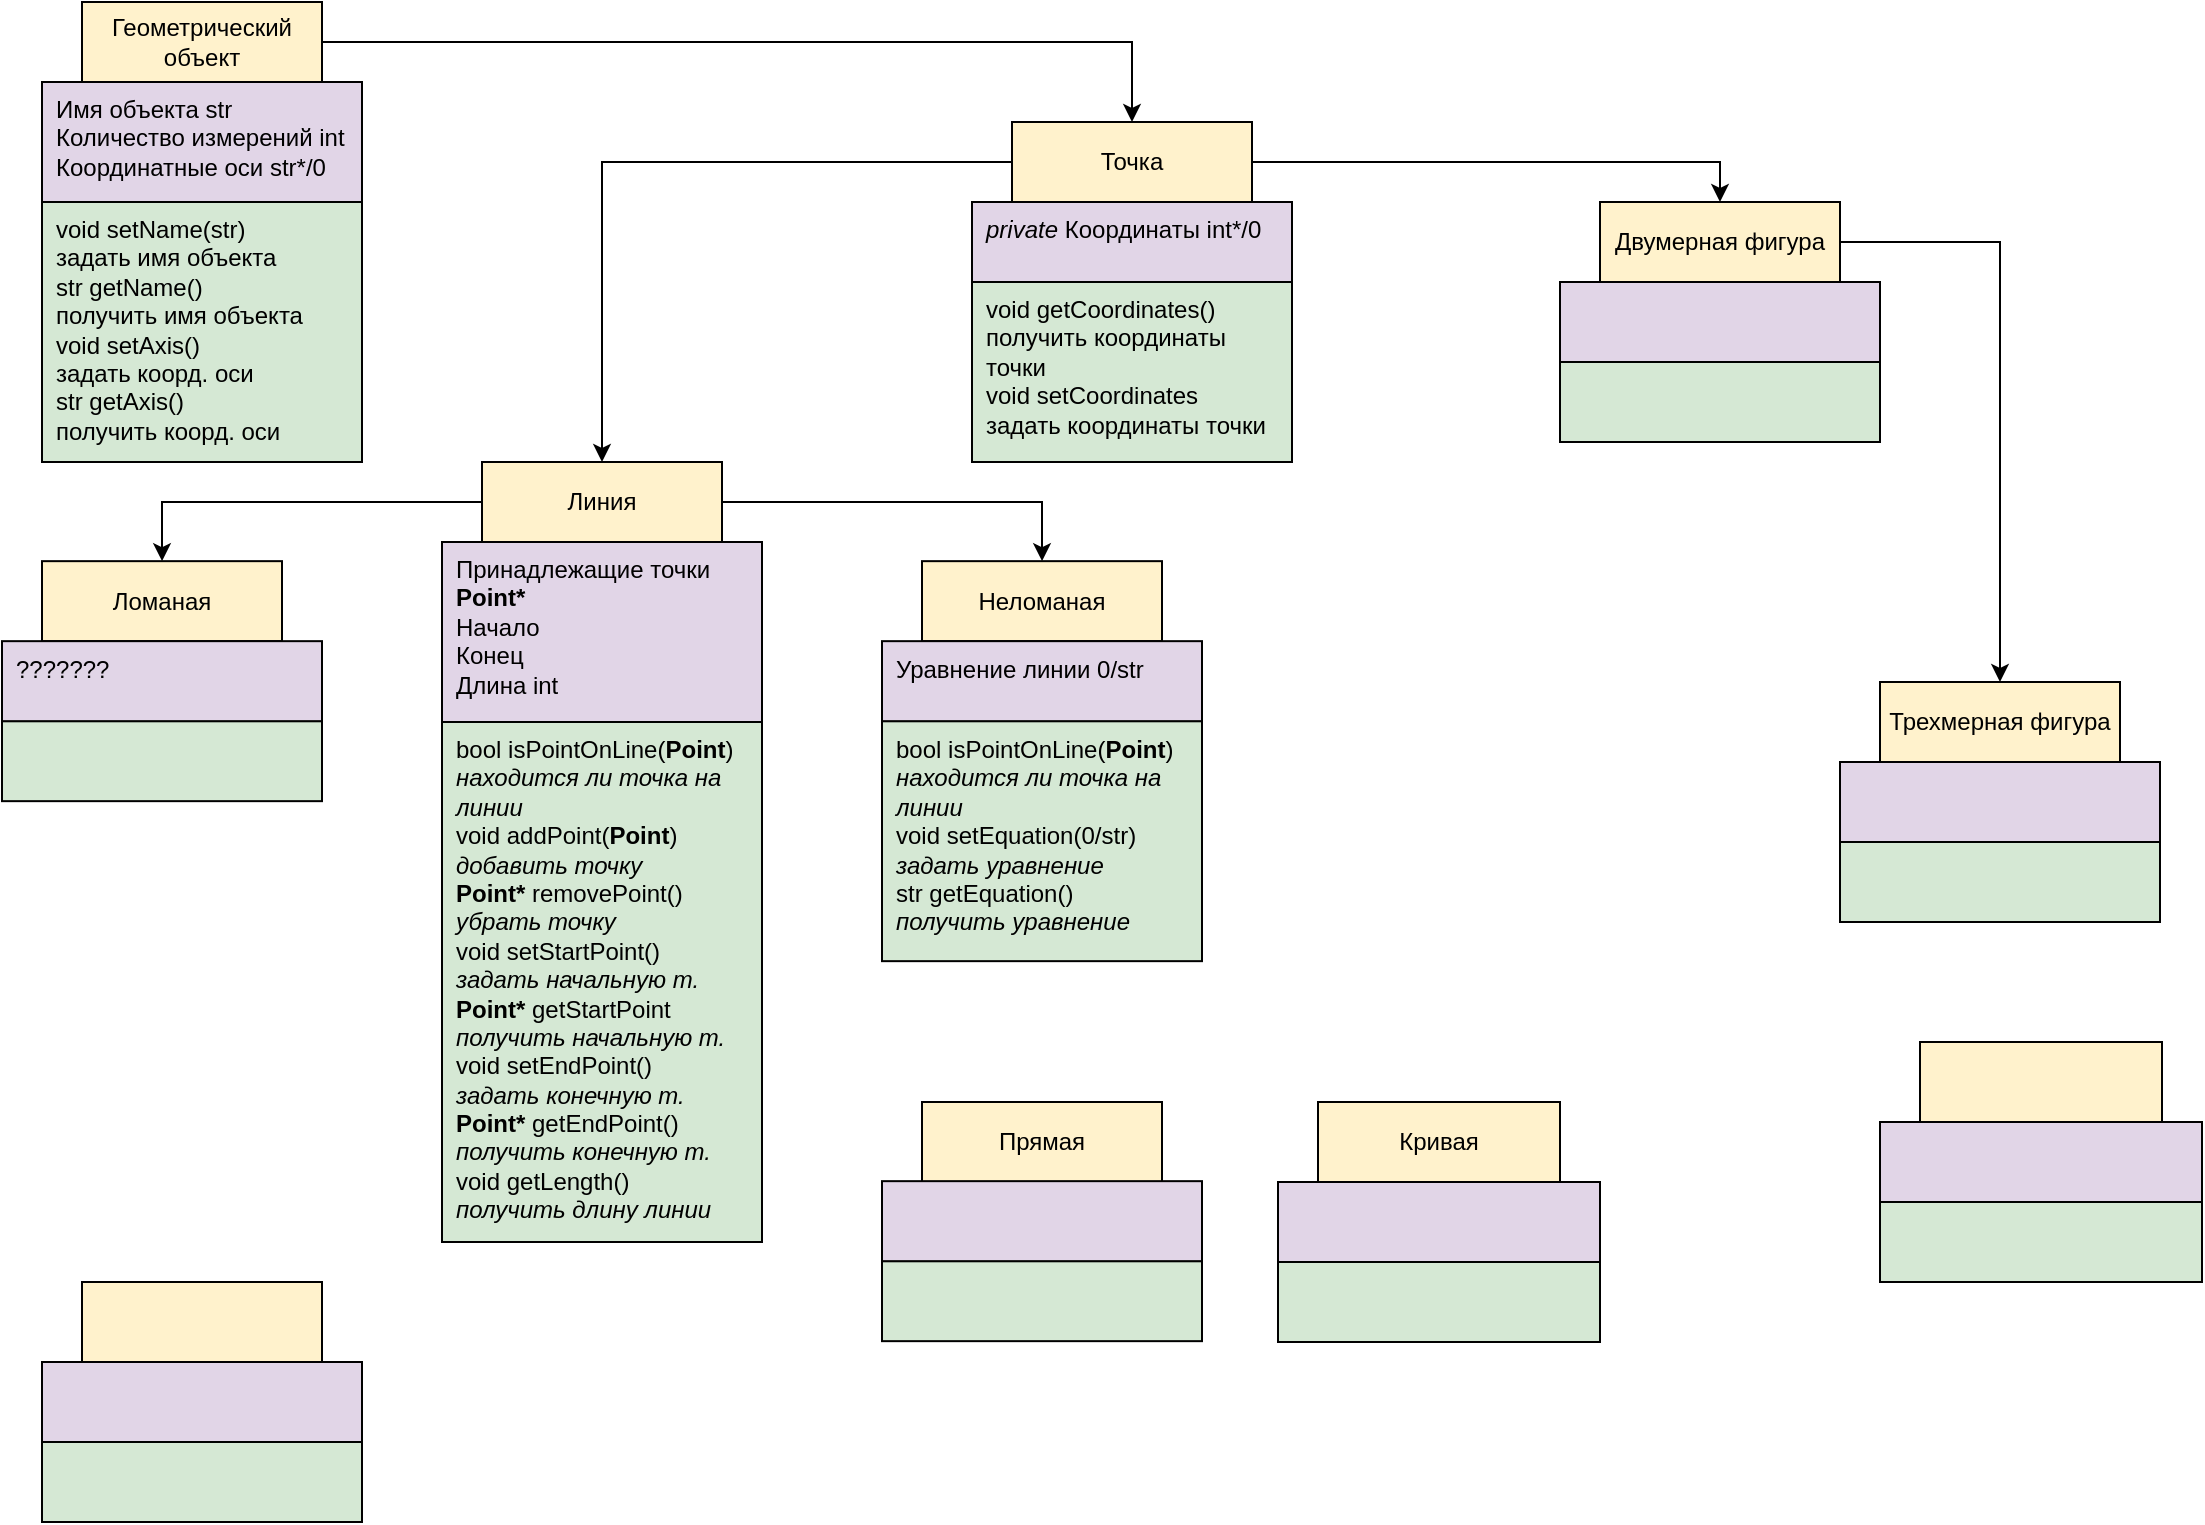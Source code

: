 <mxfile version="15.4.0" type="device"><diagram id="eOIdxmEoWvrD5ZRum1LL" name="Page-1"><mxGraphModel dx="1221" dy="714" grid="1" gridSize="10" guides="1" tooltips="1" connect="1" arrows="1" fold="1" page="1" pageScale="1" pageWidth="1169" pageHeight="827" math="0" shadow="0"><root><mxCell id="0"/><mxCell id="1" parent="0"/><mxCell id="BYjtWeza5uNAZnkRkZm7-6" value="Имя объекта str&lt;br&gt;Количество измерений int&lt;br&gt;Координатные оси str*/0" style="rounded=0;whiteSpace=wrap;html=1;fillColor=#e1d5e7;strokeColor=#000000;spacingLeft=5;spacingRight=5;align=left;verticalAlign=top;" parent="1" vertex="1"><mxGeometry x="40" y="80" width="160" height="60" as="geometry"/></mxCell><mxCell id="BYjtWeza5uNAZnkRkZm7-1" value="" style="rounded=0;whiteSpace=wrap;html=1;fillColor=#fff2cc;strokeColor=#000000;fontSize=12;" parent="1" vertex="1"><mxGeometry x="60" y="680" width="120" height="40" as="geometry"/></mxCell><mxCell id="BYjtWeza5uNAZnkRkZm7-2" value="" style="rounded=0;whiteSpace=wrap;html=1;fillColor=#d5e8d4;strokeColor=#000000;spacingLeft=5;spacingRight=5;align=left;verticalAlign=top;" parent="1" vertex="1"><mxGeometry x="40" y="760" width="160" height="40" as="geometry"/></mxCell><mxCell id="BYjtWeza5uNAZnkRkZm7-3" value="" style="rounded=0;whiteSpace=wrap;html=1;fillColor=#e1d5e7;strokeColor=#000000;spacingLeft=5;spacingRight=5;align=left;verticalAlign=top;" parent="1" vertex="1"><mxGeometry x="40" y="720" width="160" height="40" as="geometry"/></mxCell><mxCell id="Puh9sHjOk7Uzt1BkSw0p-1" style="edgeStyle=orthogonalEdgeStyle;rounded=0;orthogonalLoop=1;jettySize=auto;html=1;entryX=0.5;entryY=0;entryDx=0;entryDy=0;" parent="1" source="BYjtWeza5uNAZnkRkZm7-4" target="BYjtWeza5uNAZnkRkZm7-7" edge="1"><mxGeometry relative="1" as="geometry"/></mxCell><mxCell id="BYjtWeza5uNAZnkRkZm7-4" value="Геометрический объект" style="rounded=0;whiteSpace=wrap;html=1;fillColor=#fff2cc;strokeColor=#000000;fontSize=12;" parent="1" vertex="1"><mxGeometry x="60" y="40" width="120" height="40" as="geometry"/></mxCell><mxCell id="BYjtWeza5uNAZnkRkZm7-5" value="void setName(str)&lt;br&gt;задать имя объекта&lt;br&gt;str getName()&lt;br&gt;получить имя объекта&lt;br&gt;void setAxis()&lt;br&gt;задать коорд. оси&lt;br&gt;str getAxis()&lt;br&gt;получить коорд. оси" style="rounded=0;whiteSpace=wrap;html=1;fillColor=#d5e8d4;strokeColor=#000000;spacingLeft=5;spacingRight=5;align=left;verticalAlign=top;" parent="1" vertex="1"><mxGeometry x="40" y="140" width="160" height="130" as="geometry"/></mxCell><mxCell id="BYjtWeza5uNAZnkRkZm7-29" value="" style="edgeStyle=orthogonalEdgeStyle;rounded=0;orthogonalLoop=1;jettySize=auto;html=1;fontSize=12;entryX=0.5;entryY=0;entryDx=0;entryDy=0;" parent="1" source="BYjtWeza5uNAZnkRkZm7-7" target="BYjtWeza5uNAZnkRkZm7-10" edge="1"><mxGeometry relative="1" as="geometry"><mxPoint x="499" y="330" as="targetPoint"/></mxGeometry></mxCell><mxCell id="BYjtWeza5uNAZnkRkZm7-30" style="edgeStyle=orthogonalEdgeStyle;rounded=0;orthogonalLoop=1;jettySize=auto;html=1;entryX=0.5;entryY=0;entryDx=0;entryDy=0;fontSize=12;" parent="1" source="BYjtWeza5uNAZnkRkZm7-7" target="BYjtWeza5uNAZnkRkZm7-19" edge="1"><mxGeometry relative="1" as="geometry"/></mxCell><mxCell id="BYjtWeza5uNAZnkRkZm7-7" value="Точка" style="rounded=0;whiteSpace=wrap;html=1;fillColor=#fff2cc;strokeColor=#000000;fontSize=12;" parent="1" vertex="1"><mxGeometry x="525" y="100" width="120" height="40" as="geometry"/></mxCell><mxCell id="BYjtWeza5uNAZnkRkZm7-8" value="void getCoordinates()&lt;br&gt;получить координаты точки&lt;br&gt;void setCoordinates&lt;br&gt;задать координаты точки&lt;br&gt;" style="rounded=0;whiteSpace=wrap;html=1;fillColor=#d5e8d4;strokeColor=#000000;spacingLeft=5;spacingRight=5;align=left;verticalAlign=top;" parent="1" vertex="1"><mxGeometry x="505" y="180" width="160" height="90" as="geometry"/></mxCell><mxCell id="BYjtWeza5uNAZnkRkZm7-9" value="&lt;i&gt;private&amp;nbsp;&lt;/i&gt;Координаты int*/0" style="rounded=0;whiteSpace=wrap;html=1;fillColor=#e1d5e7;strokeColor=#000000;spacingLeft=5;spacingRight=5;align=left;verticalAlign=top;" parent="1" vertex="1"><mxGeometry x="505" y="140" width="160" height="40" as="geometry"/></mxCell><mxCell id="17SI0xlyVwk4ct2uyxph-6" style="edgeStyle=orthogonalEdgeStyle;rounded=0;orthogonalLoop=1;jettySize=auto;html=1;entryX=0.5;entryY=0;entryDx=0;entryDy=0;" edge="1" parent="1" source="BYjtWeza5uNAZnkRkZm7-10" target="17SI0xlyVwk4ct2uyxph-2"><mxGeometry relative="1" as="geometry"/></mxCell><mxCell id="17SI0xlyVwk4ct2uyxph-13" style="edgeStyle=orthogonalEdgeStyle;rounded=0;orthogonalLoop=1;jettySize=auto;html=1;entryX=0.5;entryY=0;entryDx=0;entryDy=0;" edge="1" parent="1" source="BYjtWeza5uNAZnkRkZm7-10" target="17SI0xlyVwk4ct2uyxph-7"><mxGeometry relative="1" as="geometry"/></mxCell><mxCell id="BYjtWeza5uNAZnkRkZm7-10" value="Линия" style="rounded=0;whiteSpace=wrap;html=1;fillColor=#fff2cc;strokeColor=#000000;fontSize=12;" parent="1" vertex="1"><mxGeometry x="260" y="270" width="120" height="40" as="geometry"/></mxCell><mxCell id="BYjtWeza5uNAZnkRkZm7-11" value="bool isPointOnLine(&lt;b&gt;Point&lt;/b&gt;)&lt;br&gt;&lt;i&gt;находится ли точка на линии&lt;/i&gt;&lt;br&gt;void addPoint(&lt;b&gt;Point&lt;/b&gt;)&lt;br&gt;&lt;i&gt;добавить точку&lt;/i&gt;&lt;br&gt;&lt;b&gt;Point*&lt;/b&gt; removePoint()&lt;br&gt;&lt;i&gt;убрать точку&lt;/i&gt;&lt;br&gt;void setStartPoint()&lt;br&gt;&lt;i&gt;задать начальную т.&lt;/i&gt;&lt;br&gt;&lt;b&gt;Point*&lt;/b&gt; getStartPoint&lt;br&gt;&lt;i&gt;получить начальную т.&lt;/i&gt;&lt;br&gt;void setEndPoint()&lt;br&gt;&lt;i&gt;задать конечную т.&lt;/i&gt;&lt;br&gt;&lt;b&gt;Point*&lt;/b&gt; getEndPoint()&lt;br&gt;&lt;i&gt;получить конечную т.&lt;/i&gt;&lt;br&gt;void getLength()&lt;br&gt;&lt;i&gt;получить длину линии&lt;/i&gt;&lt;br&gt;" style="rounded=0;whiteSpace=wrap;html=1;fillColor=#d5e8d4;strokeColor=#000000;spacingLeft=5;spacingRight=5;align=left;verticalAlign=top;" parent="1" vertex="1"><mxGeometry x="240" y="400" width="160" height="260" as="geometry"/></mxCell><mxCell id="17SI0xlyVwk4ct2uyxph-14" value="" style="edgeStyle=orthogonalEdgeStyle;rounded=0;orthogonalLoop=1;jettySize=auto;html=1;" edge="1" parent="1" source="BYjtWeza5uNAZnkRkZm7-12" target="BYjtWeza5uNAZnkRkZm7-11"><mxGeometry relative="1" as="geometry"><Array as="points"><mxPoint x="320" y="420"/><mxPoint x="320" y="420"/></Array></mxGeometry></mxCell><mxCell id="BYjtWeza5uNAZnkRkZm7-12" value="Принадлежащие точки &lt;b&gt;Point*&lt;/b&gt;&lt;br&gt;Начало&lt;br&gt;Конец&lt;br&gt;Длина int" style="rounded=0;whiteSpace=wrap;html=1;fillColor=#e1d5e7;strokeColor=#000000;spacingLeft=5;spacingRight=5;align=left;verticalAlign=top;" parent="1" vertex="1"><mxGeometry x="240" y="310" width="160" height="90" as="geometry"/></mxCell><mxCell id="BYjtWeza5uNAZnkRkZm7-13" value="Прямая" style="rounded=0;whiteSpace=wrap;html=1;fillColor=#fff2cc;strokeColor=#000000;fontSize=12;" parent="1" vertex="1"><mxGeometry x="480" y="590.0" width="120" height="40" as="geometry"/></mxCell><mxCell id="BYjtWeza5uNAZnkRkZm7-14" value="" style="rounded=0;whiteSpace=wrap;html=1;fillColor=#d5e8d4;strokeColor=#000000;spacingLeft=5;spacingRight=5;align=left;verticalAlign=top;" parent="1" vertex="1"><mxGeometry x="460" y="669.58" width="160" height="40" as="geometry"/></mxCell><mxCell id="BYjtWeza5uNAZnkRkZm7-15" value="" style="rounded=0;whiteSpace=wrap;html=1;fillColor=#e1d5e7;strokeColor=#000000;spacingLeft=5;spacingRight=5;align=left;verticalAlign=top;" parent="1" vertex="1"><mxGeometry x="460" y="629.58" width="160" height="40" as="geometry"/></mxCell><mxCell id="17SI0xlyVwk4ct2uyxph-1" style="edgeStyle=orthogonalEdgeStyle;rounded=0;orthogonalLoop=1;jettySize=auto;html=1;" edge="1" parent="1" source="BYjtWeza5uNAZnkRkZm7-19" target="BYjtWeza5uNAZnkRkZm7-22"><mxGeometry relative="1" as="geometry"/></mxCell><mxCell id="BYjtWeza5uNAZnkRkZm7-19" value="Двумерная фигура" style="rounded=0;whiteSpace=wrap;html=1;fillColor=#fff2cc;strokeColor=#000000;fontSize=12;" parent="1" vertex="1"><mxGeometry x="819" y="140" width="120" height="40" as="geometry"/></mxCell><mxCell id="BYjtWeza5uNAZnkRkZm7-20" value="" style="rounded=0;whiteSpace=wrap;html=1;fillColor=#d5e8d4;strokeColor=#000000;spacingLeft=5;spacingRight=5;align=left;verticalAlign=top;" parent="1" vertex="1"><mxGeometry x="799" y="220" width="160" height="40" as="geometry"/></mxCell><mxCell id="BYjtWeza5uNAZnkRkZm7-21" value="" style="rounded=0;whiteSpace=wrap;html=1;fillColor=#e1d5e7;strokeColor=#000000;spacingLeft=5;spacingRight=5;align=left;verticalAlign=top;" parent="1" vertex="1"><mxGeometry x="799" y="180" width="160" height="40" as="geometry"/></mxCell><mxCell id="BYjtWeza5uNAZnkRkZm7-22" value="Трехмерная фигура" style="rounded=0;whiteSpace=wrap;html=1;fillColor=#fff2cc;strokeColor=#000000;fontSize=12;" parent="1" vertex="1"><mxGeometry x="959" y="380" width="120" height="40" as="geometry"/></mxCell><mxCell id="BYjtWeza5uNAZnkRkZm7-23" value="" style="rounded=0;whiteSpace=wrap;html=1;fillColor=#d5e8d4;strokeColor=#000000;spacingLeft=5;spacingRight=5;align=left;verticalAlign=top;" parent="1" vertex="1"><mxGeometry x="939" y="460" width="160" height="40" as="geometry"/></mxCell><mxCell id="BYjtWeza5uNAZnkRkZm7-24" value="" style="rounded=0;whiteSpace=wrap;html=1;fillColor=#e1d5e7;strokeColor=#000000;spacingLeft=5;spacingRight=5;align=left;verticalAlign=top;" parent="1" vertex="1"><mxGeometry x="939" y="420" width="160" height="40" as="geometry"/></mxCell><mxCell id="BYjtWeza5uNAZnkRkZm7-25" value="" style="rounded=0;whiteSpace=wrap;html=1;fillColor=#fff2cc;strokeColor=#000000;fontSize=12;" parent="1" vertex="1"><mxGeometry x="979" y="560" width="121" height="40" as="geometry"/></mxCell><mxCell id="BYjtWeza5uNAZnkRkZm7-26" value="" style="rounded=0;whiteSpace=wrap;html=1;fillColor=#d5e8d4;strokeColor=#000000;spacingLeft=5;spacingRight=5;align=left;verticalAlign=top;" parent="1" vertex="1"><mxGeometry x="959" y="640" width="161" height="40" as="geometry"/></mxCell><mxCell id="BYjtWeza5uNAZnkRkZm7-27" value="" style="rounded=0;whiteSpace=wrap;html=1;fillColor=#e1d5e7;strokeColor=#000000;spacingLeft=5;spacingRight=5;align=left;verticalAlign=top;" parent="1" vertex="1"><mxGeometry x="959" y="600" width="161" height="40" as="geometry"/></mxCell><mxCell id="17SI0xlyVwk4ct2uyxph-2" value="Ломаная" style="rounded=0;whiteSpace=wrap;html=1;fillColor=#fff2cc;strokeColor=#000000;fontSize=12;" vertex="1" parent="1"><mxGeometry x="40" y="319.58" width="120" height="40" as="geometry"/></mxCell><mxCell id="17SI0xlyVwk4ct2uyxph-3" value="" style="rounded=0;whiteSpace=wrap;html=1;fillColor=#d5e8d4;strokeColor=#000000;spacingLeft=5;spacingRight=5;align=left;verticalAlign=top;" vertex="1" parent="1"><mxGeometry x="20" y="399.58" width="160" height="40" as="geometry"/></mxCell><mxCell id="17SI0xlyVwk4ct2uyxph-4" value="???????" style="rounded=0;whiteSpace=wrap;html=1;fillColor=#e1d5e7;strokeColor=#000000;spacingLeft=5;spacingRight=5;align=left;verticalAlign=top;" vertex="1" parent="1"><mxGeometry x="20" y="359.58" width="160" height="40" as="geometry"/></mxCell><mxCell id="17SI0xlyVwk4ct2uyxph-7" value="Неломаная" style="rounded=0;whiteSpace=wrap;html=1;fillColor=#fff2cc;strokeColor=#000000;fontSize=12;" vertex="1" parent="1"><mxGeometry x="480" y="319.58" width="120" height="40" as="geometry"/></mxCell><mxCell id="17SI0xlyVwk4ct2uyxph-8" value="&lt;span&gt;bool isPointOnLine(&lt;/span&gt;&lt;b&gt;Point&lt;/b&gt;&lt;span&gt;)&lt;/span&gt;&lt;br&gt;&lt;i&gt;находится ли точка на линии&lt;br&gt;&lt;/i&gt;void setEquation(0/str)&lt;br&gt;&lt;i&gt;задать уравнение&lt;/i&gt;&lt;br&gt;str getEquation()&lt;br&gt;&lt;i&gt;получить уравнение&lt;/i&gt;&lt;i&gt;&lt;br&gt;&lt;/i&gt;" style="rounded=0;whiteSpace=wrap;html=1;fillColor=#d5e8d4;strokeColor=#000000;spacingLeft=5;spacingRight=5;align=left;verticalAlign=top;" vertex="1" parent="1"><mxGeometry x="460" y="399.58" width="160" height="120" as="geometry"/></mxCell><mxCell id="17SI0xlyVwk4ct2uyxph-9" value="&lt;span&gt;Уравнение линии 0/str&lt;/span&gt;" style="rounded=0;whiteSpace=wrap;html=1;fillColor=#e1d5e7;strokeColor=#000000;spacingLeft=5;spacingRight=5;align=left;verticalAlign=top;" vertex="1" parent="1"><mxGeometry x="460" y="359.58" width="160" height="40" as="geometry"/></mxCell><mxCell id="17SI0xlyVwk4ct2uyxph-17" value="Кривая" style="rounded=0;whiteSpace=wrap;html=1;fillColor=#fff2cc;strokeColor=#000000;fontSize=12;" vertex="1" parent="1"><mxGeometry x="678" y="590" width="121" height="40" as="geometry"/></mxCell><mxCell id="17SI0xlyVwk4ct2uyxph-18" value="" style="rounded=0;whiteSpace=wrap;html=1;fillColor=#d5e8d4;strokeColor=#000000;spacingLeft=5;spacingRight=5;align=left;verticalAlign=top;" vertex="1" parent="1"><mxGeometry x="658" y="670" width="161" height="40" as="geometry"/></mxCell><mxCell id="17SI0xlyVwk4ct2uyxph-19" value="" style="rounded=0;whiteSpace=wrap;html=1;fillColor=#e1d5e7;strokeColor=#000000;spacingLeft=5;spacingRight=5;align=left;verticalAlign=top;" vertex="1" parent="1"><mxGeometry x="658" y="630" width="161" height="40" as="geometry"/></mxCell></root></mxGraphModel></diagram></mxfile>